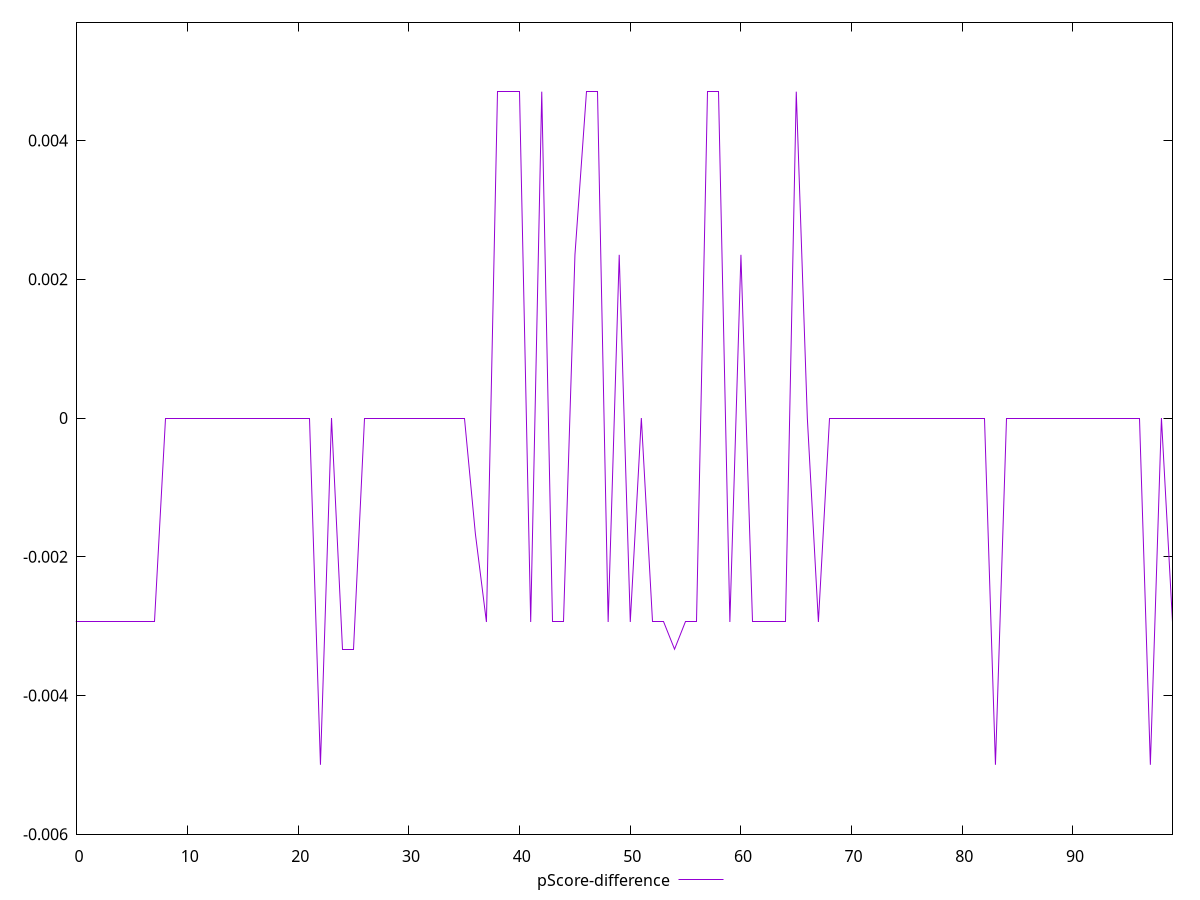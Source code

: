 reset

$pScoreDifference <<EOF
0 -0.002941176470588225
1 -0.002941176470588225
2 -0.002941176470588225
3 -0.002941176470588225
4 -0.002941176470588225
5 -0.002941176470588225
6 -0.002941176470588225
7 -0.002941176470588225
8 0
9 0
10 0
11 0
12 0
13 0
14 0
15 0
16 0
17 0
18 0
19 0
20 0
21 0
22 -0.0050000000000000044
23 0
24 -0.0033333333333334103
25 -0.0033333333333334103
26 0
27 0
28 0
29 0
30 0
31 0
32 0
33 0
34 0
35 0
36 -0.0016666666666667052
37 -0.002941176470588225
38 0.004705882352941171
39 0.004705882352941171
40 0.004705882352941171
41 -0.002941176470588225
42 0.004705882352941171
43 -0.002941176470588225
44 -0.002941176470588225
45 0.002352941176470613
46 0.004705882352941171
47 0.004705882352941171
48 -0.002941176470588225
49 0.002352941176470613
50 -0.002941176470588225
51 0
52 -0.002941176470588225
53 -0.002941176470588225
54 -0.0033333333333334103
55 -0.002941176470588225
56 -0.002941176470588225
57 0.004705882352941171
58 0.004705882352941171
59 -0.002941176470588225
60 0.002352941176470613
61 -0.002941176470588225
62 -0.002941176470588225
63 -0.002941176470588225
64 -0.002941176470588225
65 0.004705882352941171
66 0
67 -0.002941176470588225
68 0
69 0
70 0
71 0
72 0
73 0
74 0
75 0
76 0
77 0
78 0
79 0
80 0
81 0
82 0
83 -0.0050000000000000044
84 0
85 0
86 0
87 0
88 0
89 0
90 0
91 0
92 0
93 0
94 0
95 0
96 0
97 -0.0050000000000000044
98 0
99 -0.002941176470588225
EOF

set key outside below
set xrange [0:99]
set yrange [-0.0060000000000000045:0.005705882352941171]
set trange [-0.0060000000000000045:0.005705882352941171]
set terminal svg size 640, 500 enhanced background rgb 'white'
set output "reprap/offscreen-images/samples/pages+cached/pScore-difference/values.svg"

plot $pScoreDifference title "pScore-difference" with line

reset
